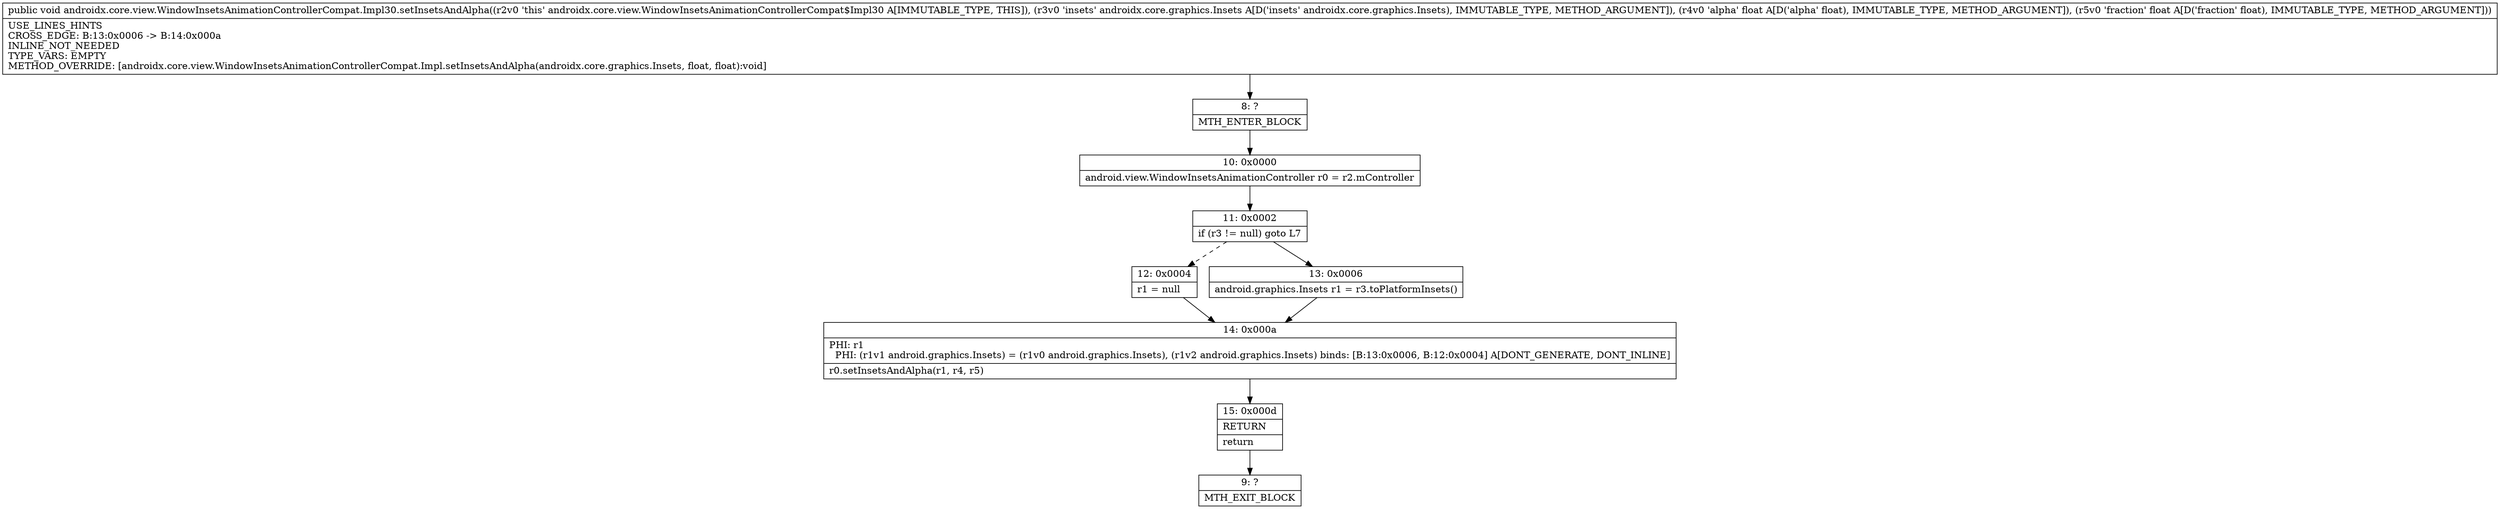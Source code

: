 digraph "CFG forandroidx.core.view.WindowInsetsAnimationControllerCompat.Impl30.setInsetsAndAlpha(Landroidx\/core\/graphics\/Insets;FF)V" {
Node_8 [shape=record,label="{8\:\ ?|MTH_ENTER_BLOCK\l}"];
Node_10 [shape=record,label="{10\:\ 0x0000|android.view.WindowInsetsAnimationController r0 = r2.mController\l}"];
Node_11 [shape=record,label="{11\:\ 0x0002|if (r3 != null) goto L7\l}"];
Node_12 [shape=record,label="{12\:\ 0x0004|r1 = null\l}"];
Node_14 [shape=record,label="{14\:\ 0x000a|PHI: r1 \l  PHI: (r1v1 android.graphics.Insets) = (r1v0 android.graphics.Insets), (r1v2 android.graphics.Insets) binds: [B:13:0x0006, B:12:0x0004] A[DONT_GENERATE, DONT_INLINE]\l|r0.setInsetsAndAlpha(r1, r4, r5)\l}"];
Node_15 [shape=record,label="{15\:\ 0x000d|RETURN\l|return\l}"];
Node_9 [shape=record,label="{9\:\ ?|MTH_EXIT_BLOCK\l}"];
Node_13 [shape=record,label="{13\:\ 0x0006|android.graphics.Insets r1 = r3.toPlatformInsets()\l}"];
MethodNode[shape=record,label="{public void androidx.core.view.WindowInsetsAnimationControllerCompat.Impl30.setInsetsAndAlpha((r2v0 'this' androidx.core.view.WindowInsetsAnimationControllerCompat$Impl30 A[IMMUTABLE_TYPE, THIS]), (r3v0 'insets' androidx.core.graphics.Insets A[D('insets' androidx.core.graphics.Insets), IMMUTABLE_TYPE, METHOD_ARGUMENT]), (r4v0 'alpha' float A[D('alpha' float), IMMUTABLE_TYPE, METHOD_ARGUMENT]), (r5v0 'fraction' float A[D('fraction' float), IMMUTABLE_TYPE, METHOD_ARGUMENT]))  | USE_LINES_HINTS\lCROSS_EDGE: B:13:0x0006 \-\> B:14:0x000a\lINLINE_NOT_NEEDED\lTYPE_VARS: EMPTY\lMETHOD_OVERRIDE: [androidx.core.view.WindowInsetsAnimationControllerCompat.Impl.setInsetsAndAlpha(androidx.core.graphics.Insets, float, float):void]\l}"];
MethodNode -> Node_8;Node_8 -> Node_10;
Node_10 -> Node_11;
Node_11 -> Node_12[style=dashed];
Node_11 -> Node_13;
Node_12 -> Node_14;
Node_14 -> Node_15;
Node_15 -> Node_9;
Node_13 -> Node_14;
}

